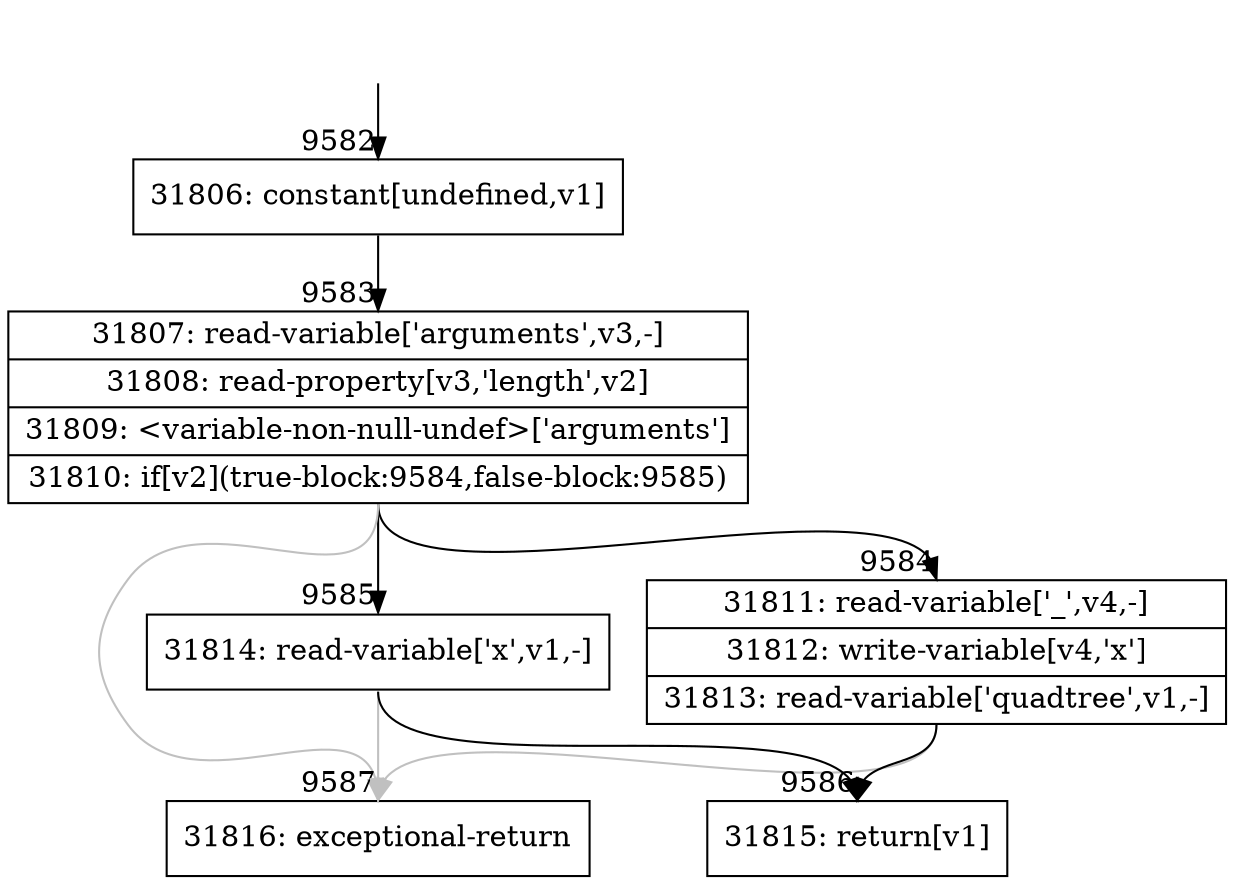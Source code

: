 digraph {
rankdir="TD"
BB_entry877[shape=none,label=""];
BB_entry877 -> BB9582 [tailport=s, headport=n, headlabel="    9582"]
BB9582 [shape=record label="{31806: constant[undefined,v1]}" ] 
BB9582 -> BB9583 [tailport=s, headport=n, headlabel="      9583"]
BB9583 [shape=record label="{31807: read-variable['arguments',v3,-]|31808: read-property[v3,'length',v2]|31809: \<variable-non-null-undef\>['arguments']|31810: if[v2](true-block:9584,false-block:9585)}" ] 
BB9583 -> BB9584 [tailport=s, headport=n, headlabel="      9584"]
BB9583 -> BB9585 [tailport=s, headport=n, headlabel="      9585"]
BB9583 -> BB9587 [tailport=s, headport=n, color=gray, headlabel="      9587"]
BB9584 [shape=record label="{31811: read-variable['_',v4,-]|31812: write-variable[v4,'x']|31813: read-variable['quadtree',v1,-]}" ] 
BB9584 -> BB9586 [tailport=s, headport=n, headlabel="      9586"]
BB9584 -> BB9587 [tailport=s, headport=n, color=gray]
BB9585 [shape=record label="{31814: read-variable['x',v1,-]}" ] 
BB9585 -> BB9586 [tailport=s, headport=n]
BB9585 -> BB9587 [tailport=s, headport=n, color=gray]
BB9586 [shape=record label="{31815: return[v1]}" ] 
BB9587 [shape=record label="{31816: exceptional-return}" ] 
//#$~ 5632
}
